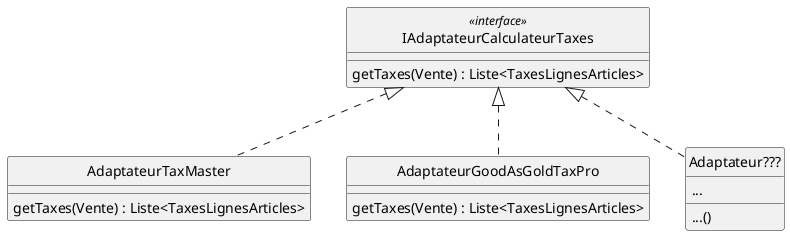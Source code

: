 @startuml F22.1-adapter
skinparam style strictuml
skinparam BackgroundColor transparent
class "IAdaptateurCalculateurTaxes" as IAC <<interface>> {
    getTaxes(Vente) : Liste<TaxesLignesArticles>
}
class AdaptateurTaxMaster implements IAC {
    getTaxes(Vente) : Liste<TaxesLignesArticles>
}
class AdaptateurGoodAsGoldTaxPro implements IAC {
    getTaxes(Vente) : Liste<TaxesLignesArticles>
}
class Adaptateur??? implements IAC {
    ...
    ...()
}
@enduml